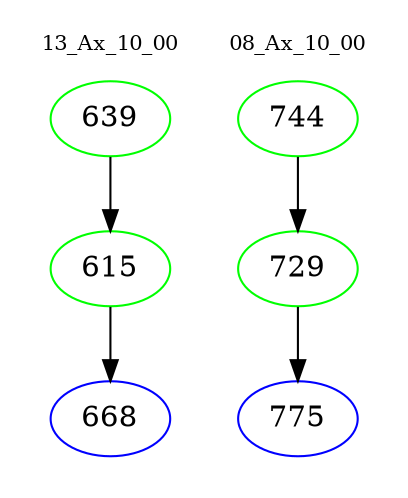 digraph{
subgraph cluster_0 {
color = white
label = "13_Ax_10_00";
fontsize=10;
T0_639 [label="639", color="green"]
T0_639 -> T0_615 [color="black"]
T0_615 [label="615", color="green"]
T0_615 -> T0_668 [color="black"]
T0_668 [label="668", color="blue"]
}
subgraph cluster_1 {
color = white
label = "08_Ax_10_00";
fontsize=10;
T1_744 [label="744", color="green"]
T1_744 -> T1_729 [color="black"]
T1_729 [label="729", color="green"]
T1_729 -> T1_775 [color="black"]
T1_775 [label="775", color="blue"]
}
}
